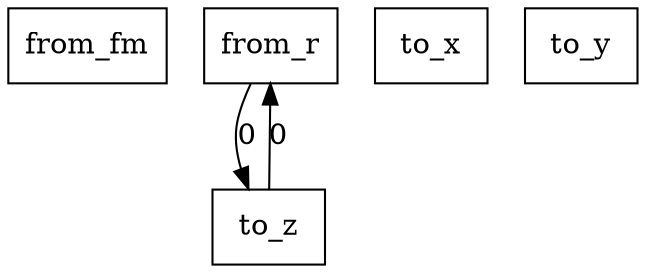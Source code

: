digraph {
    graph [rankdir=TB
          ,bgcolor=transparent];
    node [shape=box
         ,fillcolor=white
         ,style=filled];
    0 [label=<from_fm>];
    1 [label=<from_r>];
    2 [label=<to_x>];
    3 [label=<to_y>];
    4 [label=<to_z>];
    1 -> 4 [label=0];
    4 -> 1 [label=0];
}
